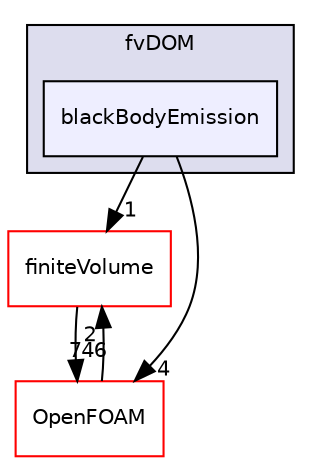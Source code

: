 digraph "src/thermophysicalModels/radiation/radiationModels/fvDOM/blackBodyEmission" {
  bgcolor=transparent;
  compound=true
  node [ fontsize="10", fontname="Helvetica"];
  edge [ labelfontsize="10", labelfontname="Helvetica"];
  subgraph clusterdir_b92445ca4ace0494f0a29c642d097f79 {
    graph [ bgcolor="#ddddee", pencolor="black", label="fvDOM" fontname="Helvetica", fontsize="10", URL="dir_b92445ca4ace0494f0a29c642d097f79.html"]
  dir_6389e688c1b1afb7a04f375d8d92c68c [shape=box, label="blackBodyEmission", style="filled", fillcolor="#eeeeff", pencolor="black", URL="dir_6389e688c1b1afb7a04f375d8d92c68c.html"];
  }
  dir_9bd15774b555cf7259a6fa18f99fe99b [shape=box label="finiteVolume" color="red" URL="dir_9bd15774b555cf7259a6fa18f99fe99b.html"];
  dir_c5473ff19b20e6ec4dfe5c310b3778a8 [shape=box label="OpenFOAM" color="red" URL="dir_c5473ff19b20e6ec4dfe5c310b3778a8.html"];
  dir_9bd15774b555cf7259a6fa18f99fe99b->dir_c5473ff19b20e6ec4dfe5c310b3778a8 [headlabel="746", labeldistance=1.5 headhref="dir_000897_001897.html"];
  dir_c5473ff19b20e6ec4dfe5c310b3778a8->dir_9bd15774b555cf7259a6fa18f99fe99b [headlabel="2", labeldistance=1.5 headhref="dir_001897_000897.html"];
  dir_6389e688c1b1afb7a04f375d8d92c68c->dir_9bd15774b555cf7259a6fa18f99fe99b [headlabel="1", labeldistance=1.5 headhref="dir_002862_000897.html"];
  dir_6389e688c1b1afb7a04f375d8d92c68c->dir_c5473ff19b20e6ec4dfe5c310b3778a8 [headlabel="4", labeldistance=1.5 headhref="dir_002862_001897.html"];
}
